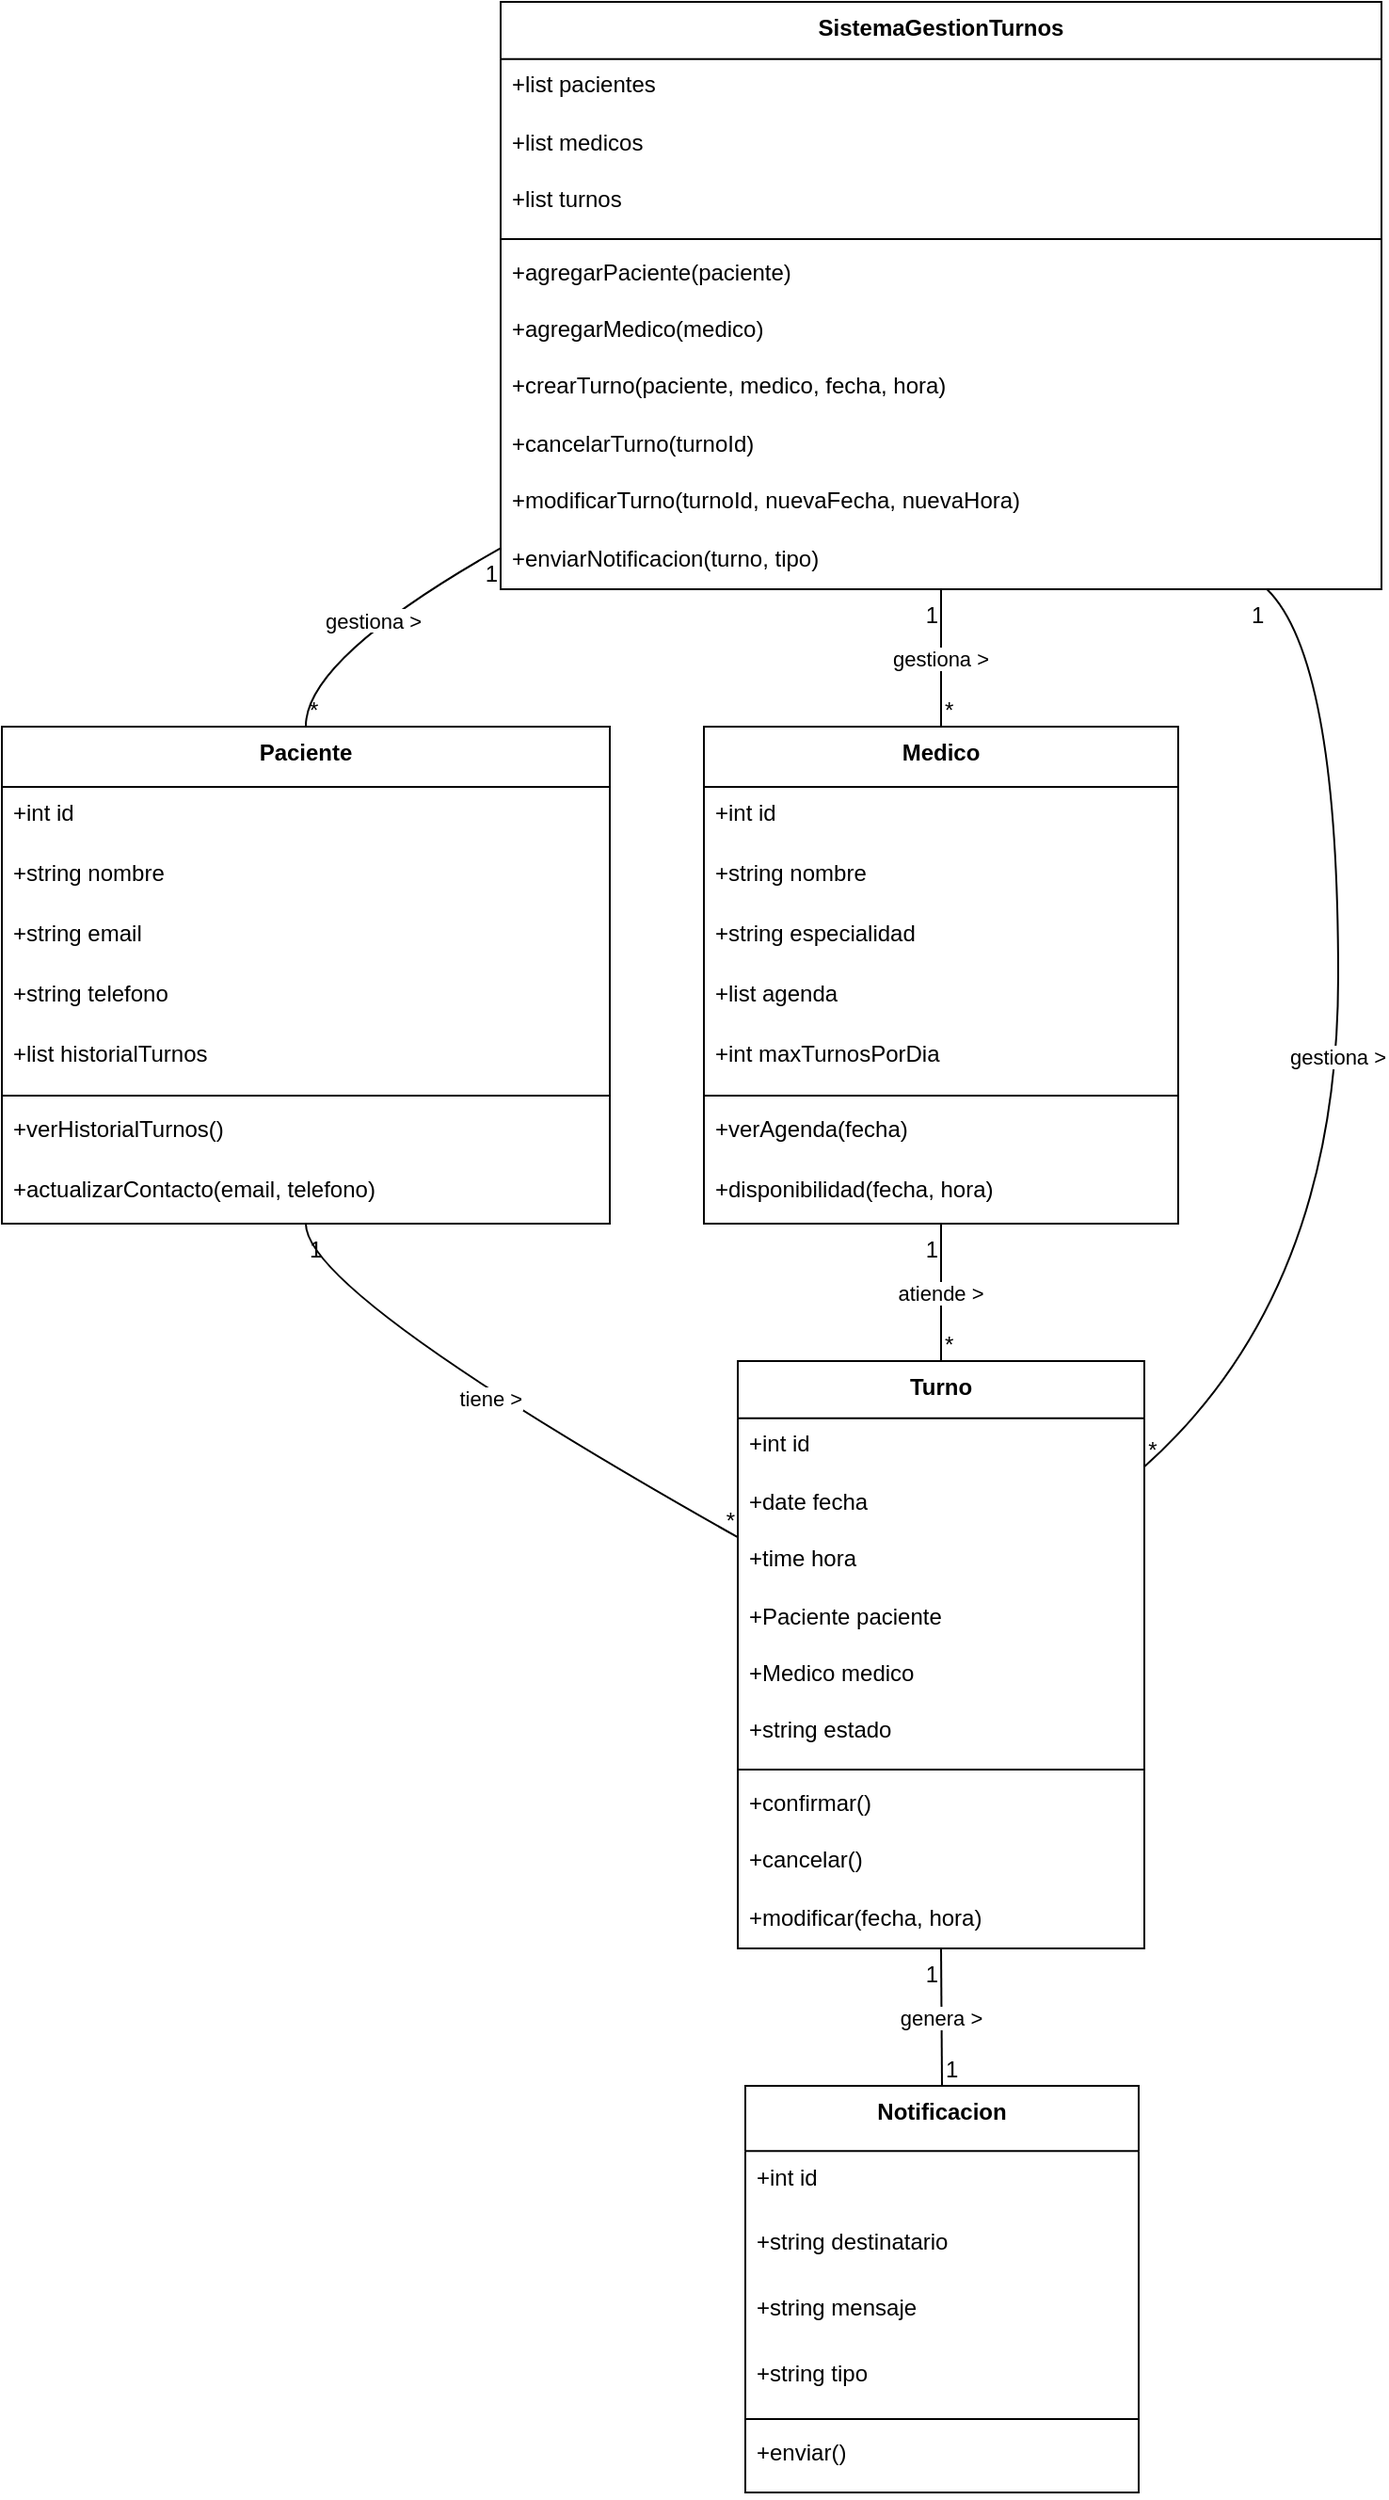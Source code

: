 <mxfile version="26.2.14">
  <diagram name="Página-1" id="uHKa9HwT-bXI-RHTIfZm">
    <mxGraphModel>
      <root>
        <mxCell id="0" />
        <mxCell id="1" parent="0" />
        <mxCell id="2" value="Paciente" style="swimlane;fontStyle=1;align=center;verticalAlign=top;childLayout=stackLayout;horizontal=1;startSize=32;horizontalStack=0;resizeParent=1;resizeParentMax=0;resizeLast=0;collapsible=0;marginBottom=0;" vertex="1" parent="1">
          <mxGeometry x="8" y="393" width="323" height="264" as="geometry" />
        </mxCell>
        <mxCell id="3" value="+int id" style="text;strokeColor=none;fillColor=none;align=left;verticalAlign=top;spacingLeft=4;spacingRight=4;overflow=hidden;rotatable=0;points=[[0,0.5],[1,0.5]];portConstraint=eastwest;" vertex="1" parent="2">
          <mxGeometry y="32" width="323" height="32" as="geometry" />
        </mxCell>
        <mxCell id="4" value="+string nombre" style="text;strokeColor=none;fillColor=none;align=left;verticalAlign=top;spacingLeft=4;spacingRight=4;overflow=hidden;rotatable=0;points=[[0,0.5],[1,0.5]];portConstraint=eastwest;" vertex="1" parent="2">
          <mxGeometry y="64" width="323" height="32" as="geometry" />
        </mxCell>
        <mxCell id="5" value="+string email" style="text;strokeColor=none;fillColor=none;align=left;verticalAlign=top;spacingLeft=4;spacingRight=4;overflow=hidden;rotatable=0;points=[[0,0.5],[1,0.5]];portConstraint=eastwest;" vertex="1" parent="2">
          <mxGeometry y="96" width="323" height="32" as="geometry" />
        </mxCell>
        <mxCell id="6" value="+string telefono" style="text;strokeColor=none;fillColor=none;align=left;verticalAlign=top;spacingLeft=4;spacingRight=4;overflow=hidden;rotatable=0;points=[[0,0.5],[1,0.5]];portConstraint=eastwest;" vertex="1" parent="2">
          <mxGeometry y="128" width="323" height="32" as="geometry" />
        </mxCell>
        <mxCell id="7" value="+list historialTurnos" style="text;strokeColor=none;fillColor=none;align=left;verticalAlign=top;spacingLeft=4;spacingRight=4;overflow=hidden;rotatable=0;points=[[0,0.5],[1,0.5]];portConstraint=eastwest;" vertex="1" parent="2">
          <mxGeometry y="160" width="323" height="32" as="geometry" />
        </mxCell>
        <mxCell id="8" style="line;strokeWidth=1;fillColor=none;align=left;verticalAlign=middle;spacingTop=-1;spacingLeft=3;spacingRight=3;rotatable=0;labelPosition=right;points=[];portConstraint=eastwest;strokeColor=inherit;" vertex="1" parent="2">
          <mxGeometry y="192" width="323" height="8" as="geometry" />
        </mxCell>
        <mxCell id="9" value="+verHistorialTurnos()" style="text;strokeColor=none;fillColor=none;align=left;verticalAlign=top;spacingLeft=4;spacingRight=4;overflow=hidden;rotatable=0;points=[[0,0.5],[1,0.5]];portConstraint=eastwest;" vertex="1" parent="2">
          <mxGeometry y="200" width="323" height="32" as="geometry" />
        </mxCell>
        <mxCell id="10" value="+actualizarContacto(email, telefono)" style="text;strokeColor=none;fillColor=none;align=left;verticalAlign=top;spacingLeft=4;spacingRight=4;overflow=hidden;rotatable=0;points=[[0,0.5],[1,0.5]];portConstraint=eastwest;" vertex="1" parent="2">
          <mxGeometry y="232" width="323" height="32" as="geometry" />
        </mxCell>
        <mxCell id="11" value="Medico" style="swimlane;fontStyle=1;align=center;verticalAlign=top;childLayout=stackLayout;horizontal=1;startSize=32;horizontalStack=0;resizeParent=1;resizeParentMax=0;resizeLast=0;collapsible=0;marginBottom=0;" vertex="1" parent="1">
          <mxGeometry x="381" y="393" width="252" height="264" as="geometry" />
        </mxCell>
        <mxCell id="12" value="+int id" style="text;strokeColor=none;fillColor=none;align=left;verticalAlign=top;spacingLeft=4;spacingRight=4;overflow=hidden;rotatable=0;points=[[0,0.5],[1,0.5]];portConstraint=eastwest;" vertex="1" parent="11">
          <mxGeometry y="32" width="252" height="32" as="geometry" />
        </mxCell>
        <mxCell id="13" value="+string nombre" style="text;strokeColor=none;fillColor=none;align=left;verticalAlign=top;spacingLeft=4;spacingRight=4;overflow=hidden;rotatable=0;points=[[0,0.5],[1,0.5]];portConstraint=eastwest;" vertex="1" parent="11">
          <mxGeometry y="64" width="252" height="32" as="geometry" />
        </mxCell>
        <mxCell id="14" value="+string especialidad" style="text;strokeColor=none;fillColor=none;align=left;verticalAlign=top;spacingLeft=4;spacingRight=4;overflow=hidden;rotatable=0;points=[[0,0.5],[1,0.5]];portConstraint=eastwest;" vertex="1" parent="11">
          <mxGeometry y="96" width="252" height="32" as="geometry" />
        </mxCell>
        <mxCell id="15" value="+list agenda" style="text;strokeColor=none;fillColor=none;align=left;verticalAlign=top;spacingLeft=4;spacingRight=4;overflow=hidden;rotatable=0;points=[[0,0.5],[1,0.5]];portConstraint=eastwest;" vertex="1" parent="11">
          <mxGeometry y="128" width="252" height="32" as="geometry" />
        </mxCell>
        <mxCell id="16" value="+int maxTurnosPorDia" style="text;strokeColor=none;fillColor=none;align=left;verticalAlign=top;spacingLeft=4;spacingRight=4;overflow=hidden;rotatable=0;points=[[0,0.5],[1,0.5]];portConstraint=eastwest;" vertex="1" parent="11">
          <mxGeometry y="160" width="252" height="32" as="geometry" />
        </mxCell>
        <mxCell id="17" style="line;strokeWidth=1;fillColor=none;align=left;verticalAlign=middle;spacingTop=-1;spacingLeft=3;spacingRight=3;rotatable=0;labelPosition=right;points=[];portConstraint=eastwest;strokeColor=inherit;" vertex="1" parent="11">
          <mxGeometry y="192" width="252" height="8" as="geometry" />
        </mxCell>
        <mxCell id="18" value="+verAgenda(fecha)" style="text;strokeColor=none;fillColor=none;align=left;verticalAlign=top;spacingLeft=4;spacingRight=4;overflow=hidden;rotatable=0;points=[[0,0.5],[1,0.5]];portConstraint=eastwest;" vertex="1" parent="11">
          <mxGeometry y="200" width="252" height="32" as="geometry" />
        </mxCell>
        <mxCell id="19" value="+disponibilidad(fecha, hora)" style="text;strokeColor=none;fillColor=none;align=left;verticalAlign=top;spacingLeft=4;spacingRight=4;overflow=hidden;rotatable=0;points=[[0,0.5],[1,0.5]];portConstraint=eastwest;" vertex="1" parent="11">
          <mxGeometry y="232" width="252" height="32" as="geometry" />
        </mxCell>
        <mxCell id="20" value="Turno" style="swimlane;fontStyle=1;align=center;verticalAlign=top;childLayout=stackLayout;horizontal=1;startSize=30.4;horizontalStack=0;resizeParent=1;resizeParentMax=0;resizeLast=0;collapsible=0;marginBottom=0;" vertex="1" parent="1">
          <mxGeometry x="399" y="730" width="216" height="312" as="geometry" />
        </mxCell>
        <mxCell id="21" value="+int id" style="text;strokeColor=none;fillColor=none;align=left;verticalAlign=top;spacingLeft=4;spacingRight=4;overflow=hidden;rotatable=0;points=[[0,0.5],[1,0.5]];portConstraint=eastwest;" vertex="1" parent="20">
          <mxGeometry y="30" width="216" height="30" as="geometry" />
        </mxCell>
        <mxCell id="22" value="+date fecha" style="text;strokeColor=none;fillColor=none;align=left;verticalAlign=top;spacingLeft=4;spacingRight=4;overflow=hidden;rotatable=0;points=[[0,0.5],[1,0.5]];portConstraint=eastwest;" vertex="1" parent="20">
          <mxGeometry y="61" width="216" height="30" as="geometry" />
        </mxCell>
        <mxCell id="23" value="+time hora" style="text;strokeColor=none;fillColor=none;align=left;verticalAlign=top;spacingLeft=4;spacingRight=4;overflow=hidden;rotatable=0;points=[[0,0.5],[1,0.5]];portConstraint=eastwest;" vertex="1" parent="20">
          <mxGeometry y="91" width="216" height="30" as="geometry" />
        </mxCell>
        <mxCell id="24" value="+Paciente paciente" style="text;strokeColor=none;fillColor=none;align=left;verticalAlign=top;spacingLeft=4;spacingRight=4;overflow=hidden;rotatable=0;points=[[0,0.5],[1,0.5]];portConstraint=eastwest;" vertex="1" parent="20">
          <mxGeometry y="122" width="216" height="30" as="geometry" />
        </mxCell>
        <mxCell id="25" value="+Medico medico" style="text;strokeColor=none;fillColor=none;align=left;verticalAlign=top;spacingLeft=4;spacingRight=4;overflow=hidden;rotatable=0;points=[[0,0.5],[1,0.5]];portConstraint=eastwest;" vertex="1" parent="20">
          <mxGeometry y="152" width="216" height="30" as="geometry" />
        </mxCell>
        <mxCell id="26" value="+string estado" style="text;strokeColor=none;fillColor=none;align=left;verticalAlign=top;spacingLeft=4;spacingRight=4;overflow=hidden;rotatable=0;points=[[0,0.5],[1,0.5]];portConstraint=eastwest;" vertex="1" parent="20">
          <mxGeometry y="182" width="216" height="30" as="geometry" />
        </mxCell>
        <mxCell id="27" style="line;strokeWidth=1;fillColor=none;align=left;verticalAlign=middle;spacingTop=-1;spacingLeft=3;spacingRight=3;rotatable=0;labelPosition=right;points=[];portConstraint=eastwest;strokeColor=inherit;" vertex="1" parent="20">
          <mxGeometry y="213" width="216" height="8" as="geometry" />
        </mxCell>
        <mxCell id="28" value="+confirmar()" style="text;strokeColor=none;fillColor=none;align=left;verticalAlign=top;spacingLeft=4;spacingRight=4;overflow=hidden;rotatable=0;points=[[0,0.5],[1,0.5]];portConstraint=eastwest;" vertex="1" parent="20">
          <mxGeometry y="221" width="216" height="30" as="geometry" />
        </mxCell>
        <mxCell id="29" value="+cancelar()" style="text;strokeColor=none;fillColor=none;align=left;verticalAlign=top;spacingLeft=4;spacingRight=4;overflow=hidden;rotatable=0;points=[[0,0.5],[1,0.5]];portConstraint=eastwest;" vertex="1" parent="20">
          <mxGeometry y="251" width="216" height="30" as="geometry" />
        </mxCell>
        <mxCell id="30" value="+modificar(fecha, hora)" style="text;strokeColor=none;fillColor=none;align=left;verticalAlign=top;spacingLeft=4;spacingRight=4;overflow=hidden;rotatable=0;points=[[0,0.5],[1,0.5]];portConstraint=eastwest;" vertex="1" parent="20">
          <mxGeometry y="282" width="216" height="30" as="geometry" />
        </mxCell>
        <mxCell id="31" value="Notificacion" style="swimlane;fontStyle=1;align=center;verticalAlign=top;childLayout=stackLayout;horizontal=1;startSize=34.667;horizontalStack=0;resizeParent=1;resizeParentMax=0;resizeLast=0;collapsible=0;marginBottom=0;" vertex="1" parent="1">
          <mxGeometry x="403" y="1115" width="209" height="216" as="geometry" />
        </mxCell>
        <mxCell id="32" value="+int id" style="text;strokeColor=none;fillColor=none;align=left;verticalAlign=top;spacingLeft=4;spacingRight=4;overflow=hidden;rotatable=0;points=[[0,0.5],[1,0.5]];portConstraint=eastwest;" vertex="1" parent="31">
          <mxGeometry y="35" width="209" height="35" as="geometry" />
        </mxCell>
        <mxCell id="33" value="+string destinatario" style="text;strokeColor=none;fillColor=none;align=left;verticalAlign=top;spacingLeft=4;spacingRight=4;overflow=hidden;rotatable=0;points=[[0,0.5],[1,0.5]];portConstraint=eastwest;" vertex="1" parent="31">
          <mxGeometry y="69" width="209" height="35" as="geometry" />
        </mxCell>
        <mxCell id="34" value="+string mensaje" style="text;strokeColor=none;fillColor=none;align=left;verticalAlign=top;spacingLeft=4;spacingRight=4;overflow=hidden;rotatable=0;points=[[0,0.5],[1,0.5]];portConstraint=eastwest;" vertex="1" parent="31">
          <mxGeometry y="104" width="209" height="35" as="geometry" />
        </mxCell>
        <mxCell id="35" value="+string tipo" style="text;strokeColor=none;fillColor=none;align=left;verticalAlign=top;spacingLeft=4;spacingRight=4;overflow=hidden;rotatable=0;points=[[0,0.5],[1,0.5]];portConstraint=eastwest;" vertex="1" parent="31">
          <mxGeometry y="139" width="209" height="35" as="geometry" />
        </mxCell>
        <mxCell id="36" style="line;strokeWidth=1;fillColor=none;align=left;verticalAlign=middle;spacingTop=-1;spacingLeft=3;spacingRight=3;rotatable=0;labelPosition=right;points=[];portConstraint=eastwest;strokeColor=inherit;" vertex="1" parent="31">
          <mxGeometry y="173" width="209" height="8" as="geometry" />
        </mxCell>
        <mxCell id="37" value="+enviar()" style="text;strokeColor=none;fillColor=none;align=left;verticalAlign=top;spacingLeft=4;spacingRight=4;overflow=hidden;rotatable=0;points=[[0,0.5],[1,0.5]];portConstraint=eastwest;" vertex="1" parent="31">
          <mxGeometry y="181" width="209" height="35" as="geometry" />
        </mxCell>
        <mxCell id="38" value="SistemaGestionTurnos" style="swimlane;fontStyle=1;align=center;verticalAlign=top;childLayout=stackLayout;horizontal=1;startSize=30.4;horizontalStack=0;resizeParent=1;resizeParentMax=0;resizeLast=0;collapsible=0;marginBottom=0;" vertex="1" parent="1">
          <mxGeometry x="273" y="8" width="468" height="312" as="geometry" />
        </mxCell>
        <mxCell id="39" value="+list pacientes" style="text;strokeColor=none;fillColor=none;align=left;verticalAlign=top;spacingLeft=4;spacingRight=4;overflow=hidden;rotatable=0;points=[[0,0.5],[1,0.5]];portConstraint=eastwest;" vertex="1" parent="38">
          <mxGeometry y="30" width="468" height="30" as="geometry" />
        </mxCell>
        <mxCell id="40" value="+list medicos" style="text;strokeColor=none;fillColor=none;align=left;verticalAlign=top;spacingLeft=4;spacingRight=4;overflow=hidden;rotatable=0;points=[[0,0.5],[1,0.5]];portConstraint=eastwest;" vertex="1" parent="38">
          <mxGeometry y="61" width="468" height="30" as="geometry" />
        </mxCell>
        <mxCell id="41" value="+list turnos" style="text;strokeColor=none;fillColor=none;align=left;verticalAlign=top;spacingLeft=4;spacingRight=4;overflow=hidden;rotatable=0;points=[[0,0.5],[1,0.5]];portConstraint=eastwest;" vertex="1" parent="38">
          <mxGeometry y="91" width="468" height="30" as="geometry" />
        </mxCell>
        <mxCell id="42" style="line;strokeWidth=1;fillColor=none;align=left;verticalAlign=middle;spacingTop=-1;spacingLeft=3;spacingRight=3;rotatable=0;labelPosition=right;points=[];portConstraint=eastwest;strokeColor=inherit;" vertex="1" parent="38">
          <mxGeometry y="122" width="468" height="8" as="geometry" />
        </mxCell>
        <mxCell id="43" value="+agregarPaciente(paciente)" style="text;strokeColor=none;fillColor=none;align=left;verticalAlign=top;spacingLeft=4;spacingRight=4;overflow=hidden;rotatable=0;points=[[0,0.5],[1,0.5]];portConstraint=eastwest;" vertex="1" parent="38">
          <mxGeometry y="130" width="468" height="30" as="geometry" />
        </mxCell>
        <mxCell id="44" value="+agregarMedico(medico)" style="text;strokeColor=none;fillColor=none;align=left;verticalAlign=top;spacingLeft=4;spacingRight=4;overflow=hidden;rotatable=0;points=[[0,0.5],[1,0.5]];portConstraint=eastwest;" vertex="1" parent="38">
          <mxGeometry y="160" width="468" height="30" as="geometry" />
        </mxCell>
        <mxCell id="45" value="+crearTurno(paciente, medico, fecha, hora)" style="text;strokeColor=none;fillColor=none;align=left;verticalAlign=top;spacingLeft=4;spacingRight=4;overflow=hidden;rotatable=0;points=[[0,0.5],[1,0.5]];portConstraint=eastwest;" vertex="1" parent="38">
          <mxGeometry y="190" width="468" height="30" as="geometry" />
        </mxCell>
        <mxCell id="46" value="+cancelarTurno(turnoId)" style="text;strokeColor=none;fillColor=none;align=left;verticalAlign=top;spacingLeft=4;spacingRight=4;overflow=hidden;rotatable=0;points=[[0,0.5],[1,0.5]];portConstraint=eastwest;" vertex="1" parent="38">
          <mxGeometry y="221" width="468" height="30" as="geometry" />
        </mxCell>
        <mxCell id="47" value="+modificarTurno(turnoId, nuevaFecha, nuevaHora)" style="text;strokeColor=none;fillColor=none;align=left;verticalAlign=top;spacingLeft=4;spacingRight=4;overflow=hidden;rotatable=0;points=[[0,0.5],[1,0.5]];portConstraint=eastwest;" vertex="1" parent="38">
          <mxGeometry y="251" width="468" height="30" as="geometry" />
        </mxCell>
        <mxCell id="48" value="+enviarNotificacion(turno, tipo)" style="text;strokeColor=none;fillColor=none;align=left;verticalAlign=top;spacingLeft=4;spacingRight=4;overflow=hidden;rotatable=0;points=[[0,0.5],[1,0.5]];portConstraint=eastwest;" vertex="1" parent="38">
          <mxGeometry y="282" width="468" height="30" as="geometry" />
        </mxCell>
        <mxCell id="49" value="tiene &gt;" style="curved=1;startArrow=none;endArrow=none;exitX=0.5;exitY=1;entryX=0;entryY=0.3;" edge="1" parent="1" source="2" target="20">
          <mxGeometry relative="1" as="geometry">
            <Array as="points">
              <mxPoint x="169" y="694" />
            </Array>
          </mxGeometry>
        </mxCell>
        <mxCell id="50" value="1" style="edgeLabel;resizable=0;labelBackgroundColor=none;fontSize=12;align=left;verticalAlign=top;" vertex="1" parent="49">
          <mxGeometry x="-1" relative="1" as="geometry" />
        </mxCell>
        <mxCell id="51" value="*" style="edgeLabel;resizable=0;labelBackgroundColor=none;fontSize=12;align=right;verticalAlign=bottom;" vertex="1" parent="49">
          <mxGeometry x="1" relative="1" as="geometry" />
        </mxCell>
        <mxCell id="52" value="atiende &gt;" style="curved=1;startArrow=none;endArrow=none;exitX=0.5;exitY=1;entryX=0.5;entryY=0;" edge="1" parent="1" source="11" target="20">
          <mxGeometry relative="1" as="geometry">
            <Array as="points" />
          </mxGeometry>
        </mxCell>
        <mxCell id="53" value="1" style="edgeLabel;resizable=0;labelBackgroundColor=none;fontSize=12;align=right;verticalAlign=top;" vertex="1" parent="52">
          <mxGeometry x="-1" relative="1" as="geometry" />
        </mxCell>
        <mxCell id="54" value="*" style="edgeLabel;resizable=0;labelBackgroundColor=none;fontSize=12;align=left;verticalAlign=bottom;" vertex="1" parent="52">
          <mxGeometry x="1" relative="1" as="geometry" />
        </mxCell>
        <mxCell id="55" value="genera &gt;" style="curved=1;startArrow=none;endArrow=none;exitX=0.5;exitY=1;entryX=0.5;entryY=0;" edge="1" parent="1" source="20" target="31">
          <mxGeometry relative="1" as="geometry">
            <Array as="points" />
          </mxGeometry>
        </mxCell>
        <mxCell id="56" value="1" style="edgeLabel;resizable=0;labelBackgroundColor=none;fontSize=12;align=right;verticalAlign=top;" vertex="1" parent="55">
          <mxGeometry x="-1" relative="1" as="geometry" />
        </mxCell>
        <mxCell id="57" value="1" style="edgeLabel;resizable=0;labelBackgroundColor=none;fontSize=12;align=left;verticalAlign=bottom;" vertex="1" parent="55">
          <mxGeometry x="1" relative="1" as="geometry" />
        </mxCell>
        <mxCell id="58" value="gestiona &gt;" style="curved=1;startArrow=none;endArrow=none;exitX=0;exitY=0.93;entryX=0.5;entryY=0;" edge="1" parent="1" source="38" target="2">
          <mxGeometry relative="1" as="geometry">
            <Array as="points">
              <mxPoint x="169" y="357" />
            </Array>
          </mxGeometry>
        </mxCell>
        <mxCell id="59" value="1" style="edgeLabel;resizable=0;labelBackgroundColor=none;fontSize=12;align=right;verticalAlign=top;" vertex="1" parent="58">
          <mxGeometry x="-1" relative="1" as="geometry" />
        </mxCell>
        <mxCell id="60" value="*" style="edgeLabel;resizable=0;labelBackgroundColor=none;fontSize=12;align=left;verticalAlign=bottom;" vertex="1" parent="58">
          <mxGeometry x="1" relative="1" as="geometry" />
        </mxCell>
        <mxCell id="61" value="gestiona &gt;" style="curved=1;startArrow=none;endArrow=none;exitX=0.5;exitY=1;entryX=0.5;entryY=0;" edge="1" parent="1" source="38" target="11">
          <mxGeometry relative="1" as="geometry">
            <Array as="points" />
          </mxGeometry>
        </mxCell>
        <mxCell id="62" value="1" style="edgeLabel;resizable=0;labelBackgroundColor=none;fontSize=12;align=right;verticalAlign=top;" vertex="1" parent="61">
          <mxGeometry x="-1" relative="1" as="geometry" />
        </mxCell>
        <mxCell id="63" value="*" style="edgeLabel;resizable=0;labelBackgroundColor=none;fontSize=12;align=left;verticalAlign=bottom;" vertex="1" parent="61">
          <mxGeometry x="1" relative="1" as="geometry" />
        </mxCell>
        <mxCell id="64" value="gestiona &gt;" style="curved=1;startArrow=none;endArrow=none;exitX=0.87;exitY=1;entryX=1;entryY=0.18;" edge="1" parent="1" source="38" target="20">
          <mxGeometry relative="1" as="geometry">
            <Array as="points">
              <mxPoint x="718" y="357" />
              <mxPoint x="718" y="694" />
            </Array>
          </mxGeometry>
        </mxCell>
        <mxCell id="65" value="1" style="edgeLabel;resizable=0;labelBackgroundColor=none;fontSize=12;align=right;verticalAlign=top;" vertex="1" parent="64">
          <mxGeometry x="-1" relative="1" as="geometry" />
        </mxCell>
        <mxCell id="66" value="*" style="edgeLabel;resizable=0;labelBackgroundColor=none;fontSize=12;align=left;verticalAlign=bottom;" vertex="1" parent="64">
          <mxGeometry x="1" relative="1" as="geometry" />
        </mxCell>
      </root>
    </mxGraphModel>
  </diagram>
</mxfile>
